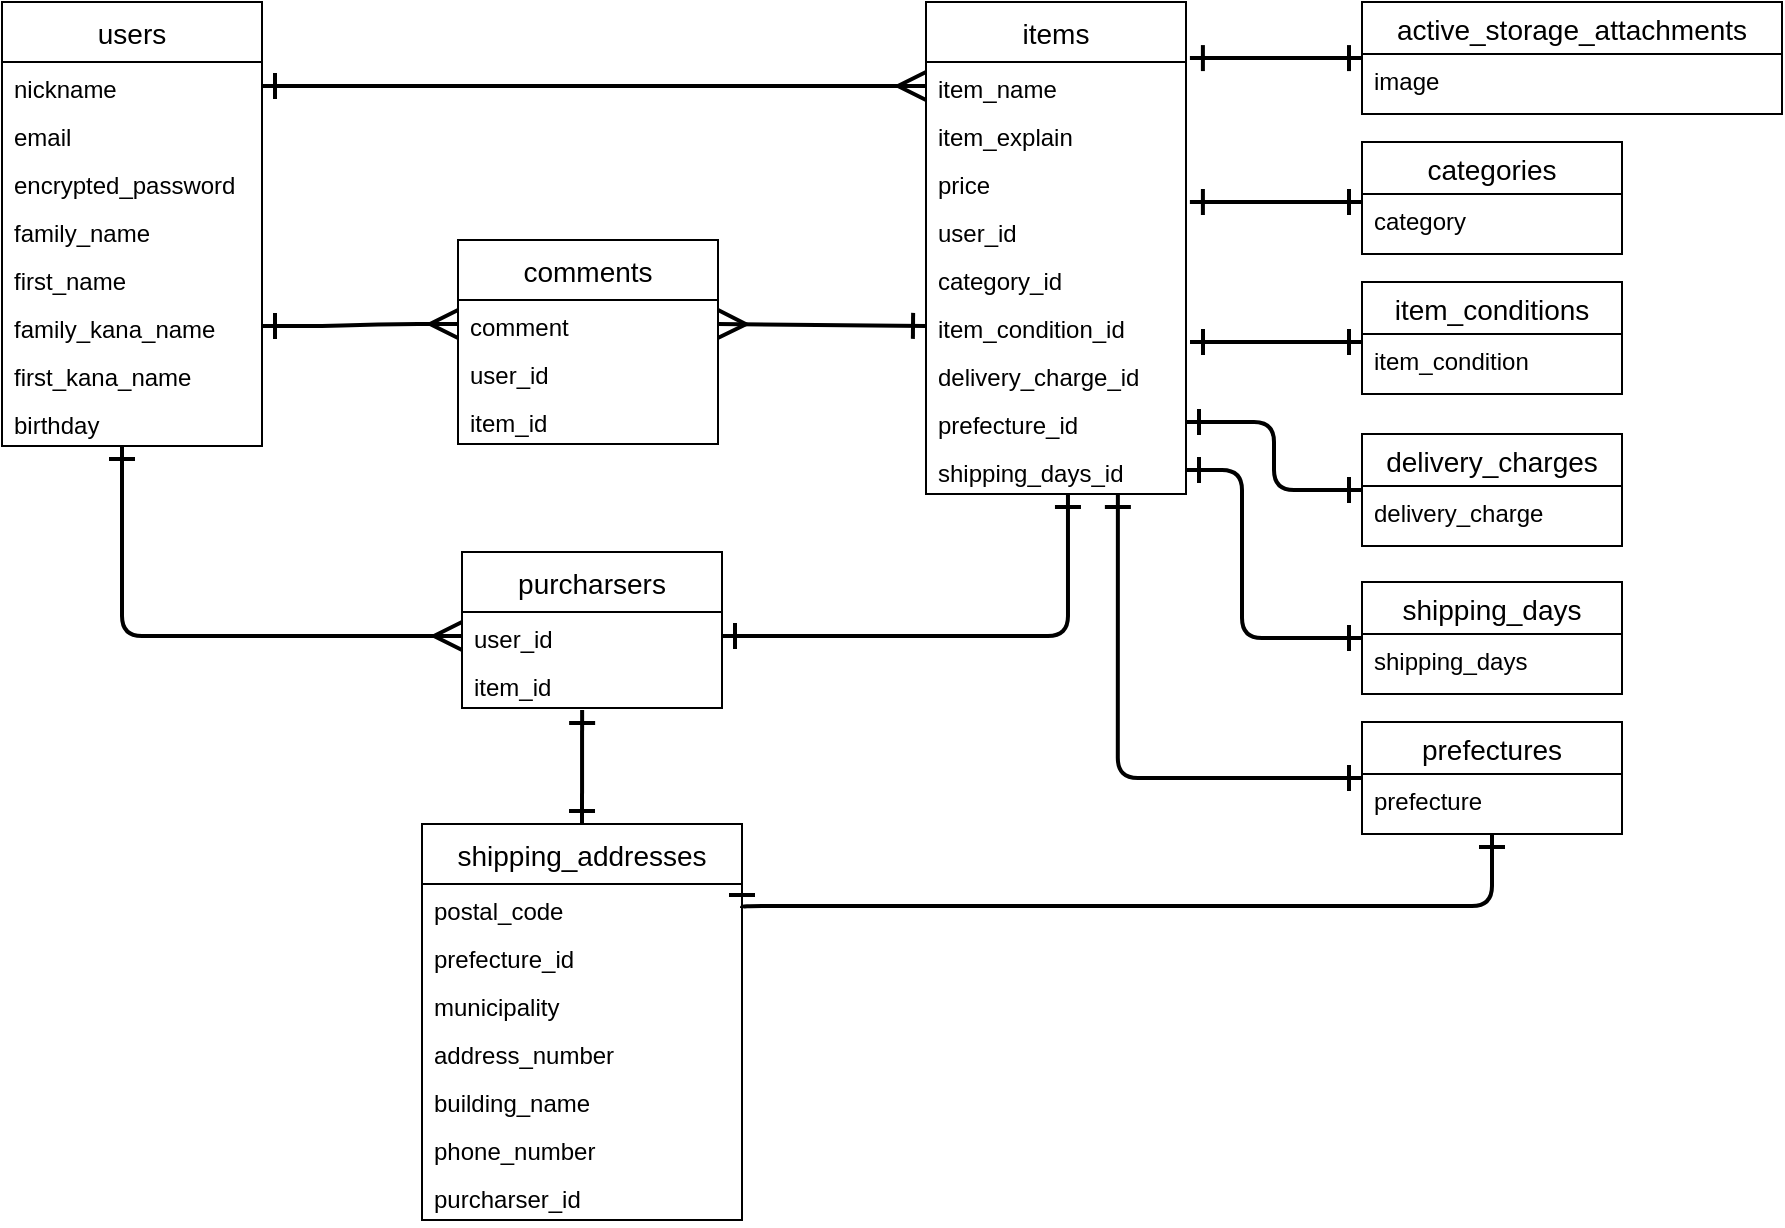 <mxfile>
    <diagram id="EeDuWL5SZ1v1snKMB6pO" name="ページ1">
        <mxGraphModel dx="728" dy="318" grid="1" gridSize="10" guides="0" tooltips="1" connect="0" arrows="0" fold="1" page="1" pageScale="1" pageWidth="1169" pageHeight="827" math="0" shadow="0">
            <root>
                <mxCell id="0"/>
                <mxCell id="1" parent="0"/>
                <mxCell id="2" value="users" style="swimlane;fontStyle=0;childLayout=stackLayout;horizontal=1;startSize=30;horizontalStack=0;resizeParent=1;resizeParentMax=0;resizeLast=0;collapsible=1;marginBottom=0;align=center;fontSize=14;" parent="1" vertex="1">
                    <mxGeometry x="20" y="10" width="130" height="222" as="geometry"/>
                </mxCell>
                <mxCell id="3" value="nickname" style="text;strokeColor=none;fillColor=none;spacingLeft=4;spacingRight=4;overflow=hidden;rotatable=0;points=[[0,0.5],[1,0.5]];portConstraint=eastwest;fontSize=12;" parent="2" vertex="1">
                    <mxGeometry y="30" width="130" height="24" as="geometry"/>
                </mxCell>
                <mxCell id="4" value="email" style="text;strokeColor=none;fillColor=none;spacingLeft=4;spacingRight=4;overflow=hidden;rotatable=0;points=[[0,0.5],[1,0.5]];portConstraint=eastwest;fontSize=12;" parent="2" vertex="1">
                    <mxGeometry y="54" width="130" height="24" as="geometry"/>
                </mxCell>
                <mxCell id="5" value="encrypted_password&#10;" style="text;strokeColor=none;fillColor=none;spacingLeft=4;spacingRight=4;overflow=hidden;rotatable=0;points=[[0,0.5],[1,0.5]];portConstraint=eastwest;fontSize=12;" parent="2" vertex="1">
                    <mxGeometry y="78" width="130" height="24" as="geometry"/>
                </mxCell>
                <mxCell id="8" value="family_name" style="text;strokeColor=none;fillColor=none;spacingLeft=4;spacingRight=4;overflow=hidden;rotatable=0;points=[[0,0.5],[1,0.5]];portConstraint=eastwest;fontSize=12;" parent="2" vertex="1">
                    <mxGeometry y="102" width="130" height="24" as="geometry"/>
                </mxCell>
                <mxCell id="9" value="first_name" style="text;strokeColor=none;fillColor=none;spacingLeft=4;spacingRight=4;overflow=hidden;rotatable=0;points=[[0,0.5],[1,0.5]];portConstraint=eastwest;fontSize=12;" parent="2" vertex="1">
                    <mxGeometry y="126" width="130" height="24" as="geometry"/>
                </mxCell>
                <mxCell id="10" value="family_kana_name" style="text;strokeColor=none;fillColor=none;spacingLeft=4;spacingRight=4;overflow=hidden;rotatable=0;points=[[0,0.5],[1,0.5]];portConstraint=eastwest;fontSize=12;" parent="2" vertex="1">
                    <mxGeometry y="150" width="130" height="24" as="geometry"/>
                </mxCell>
                <mxCell id="13" value="first_kana_name" style="text;strokeColor=none;fillColor=none;spacingLeft=4;spacingRight=4;overflow=hidden;rotatable=0;points=[[0,0.5],[1,0.5]];portConstraint=eastwest;fontSize=12;" parent="2" vertex="1">
                    <mxGeometry y="174" width="130" height="24" as="geometry"/>
                </mxCell>
                <mxCell id="12" value="birthday" style="text;strokeColor=none;fillColor=none;spacingLeft=4;spacingRight=4;overflow=hidden;rotatable=0;points=[[0,0.5],[1,0.5]];portConstraint=eastwest;fontSize=12;" parent="2" vertex="1">
                    <mxGeometry y="198" width="130" height="24" as="geometry"/>
                </mxCell>
                <mxCell id="74" value="" style="edgeStyle=orthogonalEdgeStyle;fontSize=12;html=1;endArrow=ERmany;startArrow=ERone;exitX=1;exitY=0.5;exitDx=0;exitDy=0;strokeWidth=2;targetPerimeterSpacing=15;endSize=11;startSize=10;endFill=0;startFill=0;sourcePerimeterSpacing=15;jumpSize=6;entryX=0;entryY=0.5;entryDx=0;entryDy=0;" parent="2" target="67" edge="1">
                    <mxGeometry width="100" height="100" relative="1" as="geometry">
                        <mxPoint x="60" y="222" as="sourcePoint"/>
                        <mxPoint x="180" y="317" as="targetPoint"/>
                        <Array as="points">
                            <mxPoint x="60" y="317"/>
                        </Array>
                    </mxGeometry>
                </mxCell>
                <mxCell id="80" style="edgeStyle=orthogonalEdgeStyle;jumpSize=6;html=1;startArrow=ERone;startFill=0;endArrow=ERone;endFill=0;startSize=10;endSize=10;sourcePerimeterSpacing=15;targetPerimeterSpacing=15;strokeWidth=2;exitX=0.546;exitY=1;exitDx=0;exitDy=0;exitPerimeter=0;entryX=1;entryY=0.5;entryDx=0;entryDy=0;" parent="1" source="24" target="67" edge="1">
                    <mxGeometry relative="1" as="geometry">
                        <mxPoint x="547" y="260" as="sourcePoint"/>
                        <mxPoint x="410" y="327" as="targetPoint"/>
                        <Array as="points">
                            <mxPoint x="553" y="327"/>
                        </Array>
                    </mxGeometry>
                </mxCell>
                <mxCell id="15" value="items" style="swimlane;fontStyle=0;childLayout=stackLayout;horizontal=1;startSize=30;horizontalStack=0;resizeParent=1;resizeParentMax=0;resizeLast=0;collapsible=1;marginBottom=0;align=center;fontSize=14;" parent="1" vertex="1">
                    <mxGeometry x="482" y="10" width="130" height="246" as="geometry"/>
                </mxCell>
                <mxCell id="16" value="item_name" style="text;strokeColor=none;fillColor=none;spacingLeft=4;spacingRight=4;overflow=hidden;rotatable=0;points=[[0,0.5],[1,0.5]];portConstraint=eastwest;fontSize=12;" parent="15" vertex="1">
                    <mxGeometry y="30" width="130" height="24" as="geometry"/>
                </mxCell>
                <mxCell id="17" value="item_explain" style="text;strokeColor=none;fillColor=none;spacingLeft=4;spacingRight=4;overflow=hidden;rotatable=0;points=[[0,0.5],[1,0.5]];portConstraint=eastwest;fontSize=12;" parent="15" vertex="1">
                    <mxGeometry y="54" width="130" height="24" as="geometry"/>
                </mxCell>
                <mxCell id="18" value="price" style="text;strokeColor=none;fillColor=none;spacingLeft=4;spacingRight=4;overflow=hidden;rotatable=0;points=[[0,0.5],[1,0.5]];portConstraint=eastwest;fontSize=12;" parent="15" vertex="1">
                    <mxGeometry y="78" width="130" height="24" as="geometry"/>
                </mxCell>
                <mxCell id="19" value="user_id" style="text;strokeColor=none;fillColor=none;spacingLeft=4;spacingRight=4;overflow=hidden;rotatable=0;points=[[0,0.5],[1,0.5]];portConstraint=eastwest;fontSize=12;" parent="15" vertex="1">
                    <mxGeometry y="102" width="130" height="24" as="geometry"/>
                </mxCell>
                <mxCell id="20" value="category_id" style="text;strokeColor=none;fillColor=none;spacingLeft=4;spacingRight=4;overflow=hidden;rotatable=0;points=[[0,0.5],[1,0.5]];portConstraint=eastwest;fontSize=12;" parent="15" vertex="1">
                    <mxGeometry y="126" width="130" height="24" as="geometry"/>
                </mxCell>
                <mxCell id="21" value="item_condition_id" style="text;strokeColor=none;fillColor=none;spacingLeft=4;spacingRight=4;overflow=hidden;rotatable=0;points=[[0,0.5],[1,0.5]];portConstraint=eastwest;fontSize=12;" parent="15" vertex="1">
                    <mxGeometry y="150" width="130" height="24" as="geometry"/>
                </mxCell>
                <mxCell id="22" value="delivery_charge_id" style="text;strokeColor=none;fillColor=none;spacingLeft=4;spacingRight=4;overflow=hidden;rotatable=0;points=[[0,0.5],[1,0.5]];portConstraint=eastwest;fontSize=12;" parent="15" vertex="1">
                    <mxGeometry y="174" width="130" height="24" as="geometry"/>
                </mxCell>
                <mxCell id="23" value="prefecture_id" style="text;strokeColor=none;fillColor=none;spacingLeft=4;spacingRight=4;overflow=hidden;rotatable=0;points=[[0,0.5],[1,0.5]];portConstraint=eastwest;fontSize=12;" parent="15" vertex="1">
                    <mxGeometry y="198" width="130" height="24" as="geometry"/>
                </mxCell>
                <mxCell id="24" value="shipping_days_id" style="text;strokeColor=none;fillColor=none;spacingLeft=4;spacingRight=4;overflow=hidden;rotatable=0;points=[[0,0.5],[1,0.5]];portConstraint=eastwest;fontSize=12;" parent="15" vertex="1">
                    <mxGeometry y="222" width="130" height="24" as="geometry"/>
                </mxCell>
                <mxCell id="91" style="edgeStyle=orthogonalEdgeStyle;jumpStyle=none;jumpSize=6;html=1;entryX=1.015;entryY=0.114;entryDx=0;entryDy=0;entryPerimeter=0;startArrow=ERone;startFill=0;endArrow=ERone;endFill=0;sourcePerimeterSpacing=0;targetPerimeterSpacing=0;strokeWidth=2;endSize=10;startSize=10;" parent="1" source="25" target="15" edge="1">
                    <mxGeometry relative="1" as="geometry"/>
                </mxCell>
                <mxCell id="25" value="active_storage_attachments" style="swimlane;fontStyle=0;childLayout=stackLayout;horizontal=1;startSize=26;horizontalStack=0;resizeParent=1;resizeParentMax=0;resizeLast=0;collapsible=1;marginBottom=0;align=center;fontSize=14;" parent="1" vertex="1">
                    <mxGeometry x="700" y="10" width="210" height="56" as="geometry"/>
                </mxCell>
                <mxCell id="26" value="image" style="text;strokeColor=none;fillColor=none;spacingLeft=4;spacingRight=4;overflow=hidden;rotatable=0;points=[[0,0.5],[1,0.5]];portConstraint=eastwest;fontSize=12;" parent="25" vertex="1">
                    <mxGeometry y="26" width="210" height="30" as="geometry"/>
                </mxCell>
                <mxCell id="30" value="categories" style="swimlane;fontStyle=0;childLayout=stackLayout;horizontal=1;startSize=26;horizontalStack=0;resizeParent=1;resizeParentMax=0;resizeLast=0;collapsible=1;marginBottom=0;align=center;fontSize=14;" parent="1" vertex="1">
                    <mxGeometry x="700" y="80" width="130" height="56" as="geometry"/>
                </mxCell>
                <mxCell id="31" value="category" style="text;strokeColor=none;fillColor=none;spacingLeft=4;spacingRight=4;overflow=hidden;rotatable=0;points=[[0,0.5],[1,0.5]];portConstraint=eastwest;fontSize=12;" parent="30" vertex="1">
                    <mxGeometry y="26" width="130" height="30" as="geometry"/>
                </mxCell>
                <mxCell id="34" value="item_conditions" style="swimlane;fontStyle=0;childLayout=stackLayout;horizontal=1;startSize=26;horizontalStack=0;resizeParent=1;resizeParentMax=0;resizeLast=0;collapsible=1;marginBottom=0;align=center;fontSize=14;" parent="1" vertex="1">
                    <mxGeometry x="700" y="150" width="130" height="56" as="geometry"/>
                </mxCell>
                <mxCell id="35" value="item_condition" style="text;strokeColor=none;fillColor=none;spacingLeft=4;spacingRight=4;overflow=hidden;rotatable=0;points=[[0,0.5],[1,0.5]];portConstraint=eastwest;fontSize=12;" parent="34" vertex="1">
                    <mxGeometry y="26" width="130" height="30" as="geometry"/>
                </mxCell>
                <mxCell id="36" value="delivery_charges" style="swimlane;fontStyle=0;childLayout=stackLayout;horizontal=1;startSize=26;horizontalStack=0;resizeParent=1;resizeParentMax=0;resizeLast=0;collapsible=1;marginBottom=0;align=center;fontSize=14;" parent="1" vertex="1">
                    <mxGeometry x="700" y="226" width="130" height="56" as="geometry"/>
                </mxCell>
                <mxCell id="37" value="delivery_charge" style="text;strokeColor=none;fillColor=none;spacingLeft=4;spacingRight=4;overflow=hidden;rotatable=0;points=[[0,0.5],[1,0.5]];portConstraint=eastwest;fontSize=12;" parent="36" vertex="1">
                    <mxGeometry y="26" width="130" height="30" as="geometry"/>
                </mxCell>
                <mxCell id="38" value="prefectures" style="swimlane;fontStyle=0;childLayout=stackLayout;horizontal=1;startSize=26;horizontalStack=0;resizeParent=1;resizeParentMax=0;resizeLast=0;collapsible=1;marginBottom=0;align=center;fontSize=14;" parent="1" vertex="1">
                    <mxGeometry x="700" y="370" width="130" height="56" as="geometry"/>
                </mxCell>
                <mxCell id="39" value="prefecture" style="text;strokeColor=none;fillColor=none;spacingLeft=4;spacingRight=4;overflow=hidden;rotatable=0;points=[[0,0.5],[1,0.5]];portConstraint=eastwest;fontSize=12;" parent="38" vertex="1">
                    <mxGeometry y="26" width="130" height="30" as="geometry"/>
                </mxCell>
                <mxCell id="40" value="shipping_days" style="swimlane;fontStyle=0;childLayout=stackLayout;horizontal=1;startSize=26;horizontalStack=0;resizeParent=1;resizeParentMax=0;resizeLast=0;collapsible=1;marginBottom=0;align=center;fontSize=14;" parent="1" vertex="1">
                    <mxGeometry x="700" y="300" width="130" height="56" as="geometry"/>
                </mxCell>
                <mxCell id="41" value="shipping_days" style="text;strokeColor=none;fillColor=none;spacingLeft=4;spacingRight=4;overflow=hidden;rotatable=0;points=[[0,0.5],[1,0.5]];portConstraint=eastwest;fontSize=12;" parent="40" vertex="1">
                    <mxGeometry y="26" width="130" height="30" as="geometry"/>
                </mxCell>
                <mxCell id="51" value="comments" style="swimlane;fontStyle=0;childLayout=stackLayout;horizontal=1;startSize=30;horizontalStack=0;resizeParent=1;resizeParentMax=0;resizeLast=0;collapsible=1;marginBottom=0;align=center;fontSize=14;" parent="1" vertex="1">
                    <mxGeometry x="248" y="129" width="130" height="102" as="geometry"/>
                </mxCell>
                <mxCell id="52" value="comment" style="text;strokeColor=none;fillColor=none;spacingLeft=4;spacingRight=4;overflow=hidden;rotatable=0;points=[[0,0.5],[1,0.5]];portConstraint=eastwest;fontSize=12;" parent="51" vertex="1">
                    <mxGeometry y="30" width="130" height="24" as="geometry"/>
                </mxCell>
                <mxCell id="53" value="user_id" style="text;strokeColor=none;fillColor=none;spacingLeft=4;spacingRight=4;overflow=hidden;rotatable=0;points=[[0,0.5],[1,0.5]];portConstraint=eastwest;fontSize=12;" parent="51" vertex="1">
                    <mxGeometry y="54" width="130" height="24" as="geometry"/>
                </mxCell>
                <mxCell id="54" value="item_id" style="text;strokeColor=none;fillColor=none;spacingLeft=4;spacingRight=4;overflow=hidden;rotatable=0;points=[[0,0.5],[1,0.5]];portConstraint=eastwest;fontSize=12;" parent="51" vertex="1">
                    <mxGeometry y="78" width="130" height="24" as="geometry"/>
                </mxCell>
                <mxCell id="60" value="purcharsers" style="swimlane;fontStyle=0;childLayout=stackLayout;horizontal=1;startSize=30;horizontalStack=0;resizeParent=1;resizeParentMax=0;resizeLast=0;collapsible=1;marginBottom=0;align=center;fontSize=14;" parent="1" vertex="1">
                    <mxGeometry x="250" y="285" width="130" height="78" as="geometry"/>
                </mxCell>
                <mxCell id="67" value="user_id" style="text;strokeColor=none;fillColor=none;spacingLeft=4;spacingRight=4;overflow=hidden;rotatable=0;points=[[0,0.5],[1,0.5]];portConstraint=eastwest;fontSize=12;" parent="60" vertex="1">
                    <mxGeometry y="30" width="130" height="24" as="geometry"/>
                </mxCell>
                <mxCell id="68" value="item_id" style="text;strokeColor=none;fillColor=none;spacingLeft=4;spacingRight=4;overflow=hidden;rotatable=0;points=[[0,0.5],[1,0.5]];portConstraint=eastwest;fontSize=12;" parent="60" vertex="1">
                    <mxGeometry y="54" width="130" height="24" as="geometry"/>
                </mxCell>
                <mxCell id="70" value="" style="edgeStyle=entityRelationEdgeStyle;fontSize=12;html=1;endArrow=ERmany;startArrow=ERone;entryX=0;entryY=0.5;entryDx=0;entryDy=0;exitX=1;exitY=0.5;exitDx=0;exitDy=0;strokeWidth=2;targetPerimeterSpacing=15;endSize=11;startSize=10;endFill=0;startFill=0;sourcePerimeterSpacing=15;" parent="1" source="3" target="16" edge="1">
                    <mxGeometry width="100" height="100" relative="1" as="geometry">
                        <mxPoint x="180" y="110" as="sourcePoint"/>
                        <mxPoint x="280" y="10" as="targetPoint"/>
                    </mxGeometry>
                </mxCell>
                <mxCell id="72" value="" style="edgeStyle=entityRelationEdgeStyle;fontSize=12;html=1;endArrow=ERmany;startArrow=ERone;entryX=0;entryY=0.5;entryDx=0;entryDy=0;exitX=1;exitY=0.5;exitDx=0;exitDy=0;strokeWidth=2;targetPerimeterSpacing=15;endSize=11;startSize=10;endFill=0;startFill=0;sourcePerimeterSpacing=15;" parent="1" source="10" target="52" edge="1">
                    <mxGeometry width="100" height="100" relative="1" as="geometry">
                        <mxPoint x="150" y="130" as="sourcePoint"/>
                        <mxPoint x="248.04" y="130.008" as="targetPoint"/>
                    </mxGeometry>
                </mxCell>
                <mxCell id="92" style="edgeStyle=orthogonalEdgeStyle;jumpStyle=none;jumpSize=6;html=1;entryX=1.015;entryY=0.114;entryDx=0;entryDy=0;entryPerimeter=0;startArrow=ERone;startFill=0;endArrow=ERone;endFill=0;sourcePerimeterSpacing=0;targetPerimeterSpacing=0;strokeWidth=2;endSize=10;startSize=10;" parent="1" edge="1">
                    <mxGeometry relative="1" as="geometry">
                        <mxPoint x="700" y="110" as="sourcePoint"/>
                        <mxPoint x="613.95" y="110" as="targetPoint"/>
                    </mxGeometry>
                </mxCell>
                <mxCell id="93" style="edgeStyle=orthogonalEdgeStyle;jumpStyle=none;jumpSize=6;html=1;startArrow=ERone;startFill=0;endArrow=ERone;endFill=0;sourcePerimeterSpacing=0;targetPerimeterSpacing=0;strokeWidth=2;endSize=10;startSize=10;" parent="1" edge="1">
                    <mxGeometry relative="1" as="geometry">
                        <mxPoint x="700" y="180" as="sourcePoint"/>
                        <mxPoint x="614" y="180" as="targetPoint"/>
                    </mxGeometry>
                </mxCell>
                <mxCell id="94" style="edgeStyle=orthogonalEdgeStyle;jumpStyle=none;jumpSize=6;html=1;entryX=1;entryY=0.5;entryDx=0;entryDy=0;startArrow=ERone;startFill=0;endArrow=ERone;endFill=0;sourcePerimeterSpacing=0;targetPerimeterSpacing=0;strokeWidth=2;exitX=0;exitY=0.5;exitDx=0;exitDy=0;endSize=10;startSize=10;" parent="1" source="36" target="23" edge="1">
                    <mxGeometry relative="1" as="geometry">
                        <mxPoint x="670" y="280" as="sourcePoint"/>
                        <mxPoint x="583.95" y="280" as="targetPoint"/>
                    </mxGeometry>
                </mxCell>
                <mxCell id="97" style="edgeStyle=orthogonalEdgeStyle;jumpStyle=none;jumpSize=6;html=1;entryX=1;entryY=0.5;entryDx=0;entryDy=0;startArrow=ERone;startFill=0;endArrow=ERone;endFill=0;sourcePerimeterSpacing=0;targetPerimeterSpacing=0;strokeWidth=2;exitX=0;exitY=0.5;exitDx=0;exitDy=0;endSize=10;startSize=10;" parent="1" source="40" target="24" edge="1">
                    <mxGeometry relative="1" as="geometry">
                        <mxPoint x="700" y="330" as="sourcePoint"/>
                        <mxPoint x="612" y="296" as="targetPoint"/>
                        <Array as="points">
                            <mxPoint x="640" y="328"/>
                            <mxPoint x="640" y="244"/>
                        </Array>
                    </mxGeometry>
                </mxCell>
                <mxCell id="109" style="edgeStyle=orthogonalEdgeStyle;jumpStyle=none;jumpSize=6;html=1;startArrow=ERone;startFill=0;endArrow=ERone;endFill=0;sourcePerimeterSpacing=0;targetPerimeterSpacing=0;strokeWidth=2;exitX=0;exitY=0.5;exitDx=0;exitDy=0;entryX=0.738;entryY=1;entryDx=0;entryDy=0;entryPerimeter=0;endSize=10;startSize=10;" parent="1" source="38" target="24" edge="1">
                    <mxGeometry relative="1" as="geometry">
                        <mxPoint x="660" y="400" as="sourcePoint"/>
                        <mxPoint x="590" y="270" as="targetPoint"/>
                        <Array as="points">
                            <mxPoint x="578" y="398"/>
                        </Array>
                    </mxGeometry>
                </mxCell>
                <mxCell id="110" value="" style="fontSize=12;html=1;endArrow=ERmany;startArrow=ERone;strokeWidth=2;targetPerimeterSpacing=15;endSize=11;startSize=10;endFill=0;startFill=0;sourcePerimeterSpacing=15;exitX=0;exitY=0.5;exitDx=0;exitDy=0;entryX=1;entryY=0.5;entryDx=0;entryDy=0;" parent="1" source="21" target="52" edge="1">
                    <mxGeometry width="100" height="100" relative="1" as="geometry">
                        <mxPoint x="482" y="172" as="sourcePoint"/>
                        <mxPoint x="390" y="172" as="targetPoint"/>
                    </mxGeometry>
                </mxCell>
                <mxCell id="111" style="edgeStyle=orthogonalEdgeStyle;jumpStyle=none;jumpSize=6;html=1;startArrow=ERone;startFill=0;endArrow=ERone;endFill=0;sourcePerimeterSpacing=0;targetPerimeterSpacing=0;strokeWidth=2;endSize=10;startSize=10;entryX=1;entryY=0.5;entryDx=0;entryDy=0;" parent="1" source="39" target="113" edge="1">
                    <mxGeometry relative="1" as="geometry">
                        <mxPoint x="590" y="490" as="sourcePoint"/>
                        <mxPoint x="410" y="370" as="targetPoint"/>
                        <Array as="points">
                            <mxPoint x="765" y="462"/>
                        </Array>
                    </mxGeometry>
                </mxCell>
                <mxCell id="112" value="shipping_addresses" style="swimlane;fontStyle=0;childLayout=stackLayout;horizontal=1;startSize=30;horizontalStack=0;resizeParent=1;resizeParentMax=0;resizeLast=0;collapsible=1;marginBottom=0;align=center;fontSize=14;" vertex="1" parent="1">
                    <mxGeometry x="230" y="421" width="160" height="198" as="geometry"/>
                </mxCell>
                <mxCell id="113" value="postal_code" style="text;strokeColor=none;fillColor=none;spacingLeft=4;spacingRight=4;overflow=hidden;rotatable=0;points=[[0,0.5],[1,0.5]];portConstraint=eastwest;fontSize=12;" vertex="1" parent="112">
                    <mxGeometry y="30" width="160" height="24" as="geometry"/>
                </mxCell>
                <mxCell id="114" value="prefecture_id" style="text;strokeColor=none;fillColor=none;spacingLeft=4;spacingRight=4;overflow=hidden;rotatable=0;points=[[0,0.5],[1,0.5]];portConstraint=eastwest;fontSize=12;" vertex="1" parent="112">
                    <mxGeometry y="54" width="160" height="24" as="geometry"/>
                </mxCell>
                <mxCell id="119" value="municipality" style="text;strokeColor=none;fillColor=none;spacingLeft=4;spacingRight=4;overflow=hidden;rotatable=0;points=[[0,0.5],[1,0.5]];portConstraint=eastwest;fontSize=12;" vertex="1" parent="112">
                    <mxGeometry y="78" width="160" height="24" as="geometry"/>
                </mxCell>
                <mxCell id="118" value="address_number" style="text;strokeColor=none;fillColor=none;spacingLeft=4;spacingRight=4;overflow=hidden;rotatable=0;points=[[0,0.5],[1,0.5]];portConstraint=eastwest;fontSize=12;" vertex="1" parent="112">
                    <mxGeometry y="102" width="160" height="24" as="geometry"/>
                </mxCell>
                <mxCell id="117" value="building_name" style="text;strokeColor=none;fillColor=none;spacingLeft=4;spacingRight=4;overflow=hidden;rotatable=0;points=[[0,0.5],[1,0.5]];portConstraint=eastwest;fontSize=12;" vertex="1" parent="112">
                    <mxGeometry y="126" width="160" height="24" as="geometry"/>
                </mxCell>
                <mxCell id="116" value="phone_number" style="text;strokeColor=none;fillColor=none;spacingLeft=4;spacingRight=4;overflow=hidden;rotatable=0;points=[[0,0.5],[1,0.5]];portConstraint=eastwest;fontSize=12;" vertex="1" parent="112">
                    <mxGeometry y="150" width="160" height="24" as="geometry"/>
                </mxCell>
                <mxCell id="115" value="purcharser_id" style="text;strokeColor=none;fillColor=none;spacingLeft=4;spacingRight=4;overflow=hidden;rotatable=0;points=[[0,0.5],[1,0.5]];portConstraint=eastwest;fontSize=12;" vertex="1" parent="112">
                    <mxGeometry y="174" width="160" height="24" as="geometry"/>
                </mxCell>
                <mxCell id="120" style="jumpStyle=none;jumpSize=6;html=1;startArrow=ERone;startFill=0;endArrow=ERone;endFill=0;sourcePerimeterSpacing=0;targetPerimeterSpacing=0;strokeWidth=2;endSize=10;startSize=10;entryX=0.5;entryY=0;entryDx=0;entryDy=0;exitX=0.462;exitY=1.042;exitDx=0;exitDy=0;exitPerimeter=0;" edge="1" parent="1" source="68" target="112">
                    <mxGeometry relative="1" as="geometry">
                        <mxPoint x="310" y="370" as="sourcePoint"/>
                        <mxPoint x="310" y="420" as="targetPoint"/>
                    </mxGeometry>
                </mxCell>
            </root>
        </mxGraphModel>
    </diagram>
</mxfile>